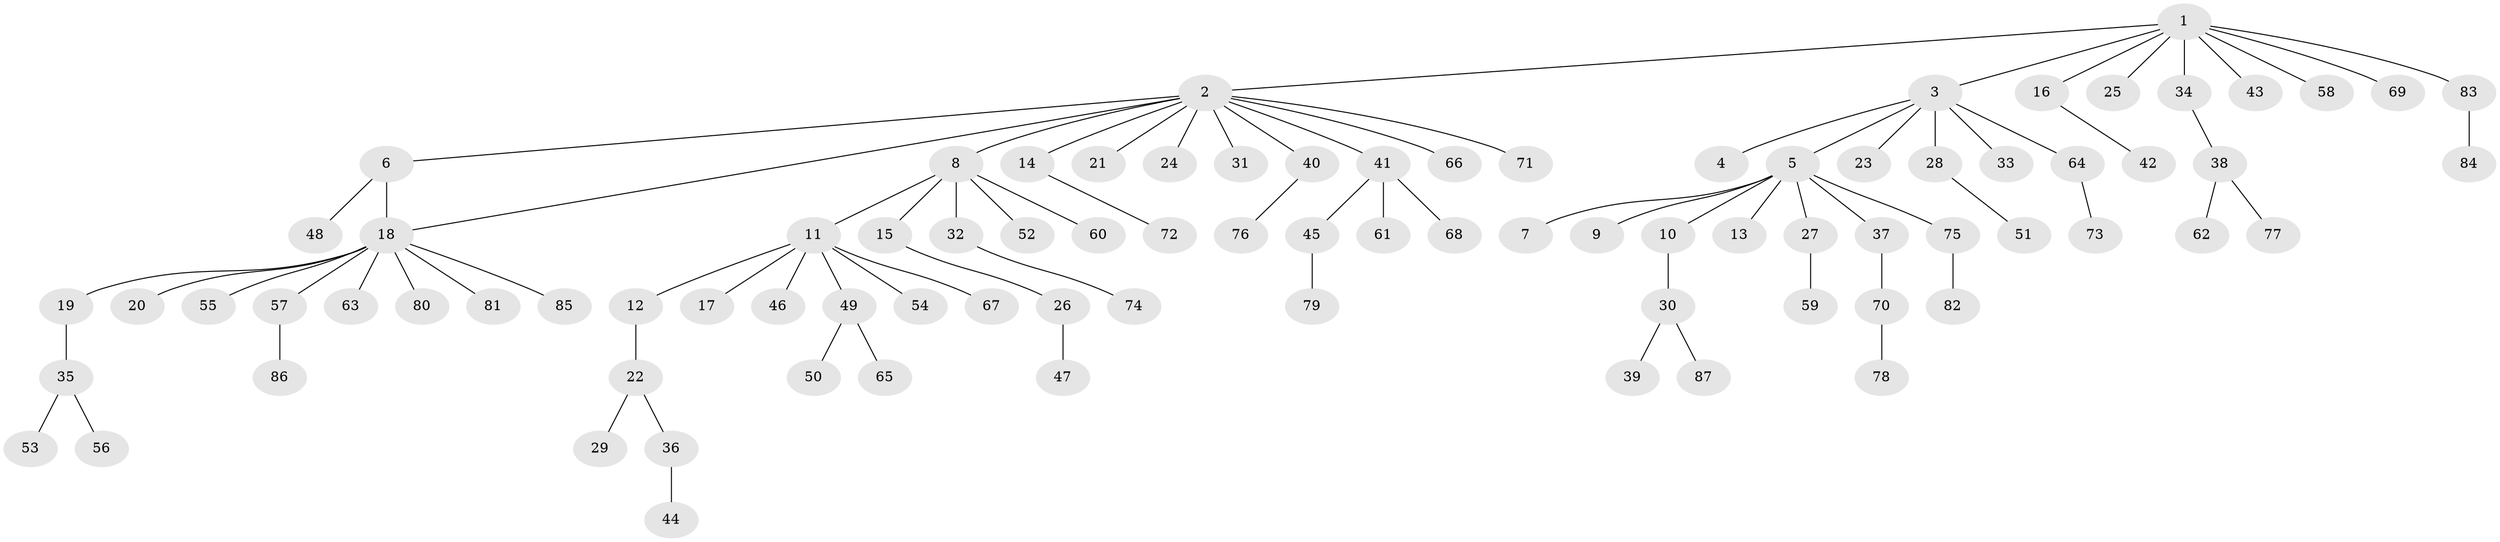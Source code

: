 // coarse degree distribution, {8: 0.015873015873015872, 11: 0.015873015873015872, 13: 0.015873015873015872, 1: 0.6984126984126984, 3: 0.047619047619047616, 6: 0.031746031746031744, 2: 0.15873015873015872, 9: 0.015873015873015872}
// Generated by graph-tools (version 1.1) at 2025/41/03/06/25 10:41:46]
// undirected, 87 vertices, 87 edges
graph export_dot {
graph [start="1"]
  node [color=gray90,style=filled];
  1;
  2;
  3;
  4;
  5;
  6;
  7;
  8;
  9;
  10;
  11;
  12;
  13;
  14;
  15;
  16;
  17;
  18;
  19;
  20;
  21;
  22;
  23;
  24;
  25;
  26;
  27;
  28;
  29;
  30;
  31;
  32;
  33;
  34;
  35;
  36;
  37;
  38;
  39;
  40;
  41;
  42;
  43;
  44;
  45;
  46;
  47;
  48;
  49;
  50;
  51;
  52;
  53;
  54;
  55;
  56;
  57;
  58;
  59;
  60;
  61;
  62;
  63;
  64;
  65;
  66;
  67;
  68;
  69;
  70;
  71;
  72;
  73;
  74;
  75;
  76;
  77;
  78;
  79;
  80;
  81;
  82;
  83;
  84;
  85;
  86;
  87;
  1 -- 2;
  1 -- 3;
  1 -- 16;
  1 -- 25;
  1 -- 34;
  1 -- 43;
  1 -- 58;
  1 -- 69;
  1 -- 83;
  2 -- 6;
  2 -- 8;
  2 -- 14;
  2 -- 18;
  2 -- 21;
  2 -- 24;
  2 -- 31;
  2 -- 40;
  2 -- 41;
  2 -- 66;
  2 -- 71;
  3 -- 4;
  3 -- 5;
  3 -- 23;
  3 -- 28;
  3 -- 33;
  3 -- 64;
  5 -- 7;
  5 -- 9;
  5 -- 10;
  5 -- 13;
  5 -- 27;
  5 -- 37;
  5 -- 75;
  6 -- 18;
  6 -- 48;
  8 -- 11;
  8 -- 15;
  8 -- 32;
  8 -- 52;
  8 -- 60;
  10 -- 30;
  11 -- 12;
  11 -- 17;
  11 -- 46;
  11 -- 49;
  11 -- 54;
  11 -- 67;
  12 -- 22;
  14 -- 72;
  15 -- 26;
  16 -- 42;
  18 -- 19;
  18 -- 20;
  18 -- 55;
  18 -- 57;
  18 -- 63;
  18 -- 80;
  18 -- 81;
  18 -- 85;
  19 -- 35;
  22 -- 29;
  22 -- 36;
  26 -- 47;
  27 -- 59;
  28 -- 51;
  30 -- 39;
  30 -- 87;
  32 -- 74;
  34 -- 38;
  35 -- 53;
  35 -- 56;
  36 -- 44;
  37 -- 70;
  38 -- 62;
  38 -- 77;
  40 -- 76;
  41 -- 45;
  41 -- 61;
  41 -- 68;
  45 -- 79;
  49 -- 50;
  49 -- 65;
  57 -- 86;
  64 -- 73;
  70 -- 78;
  75 -- 82;
  83 -- 84;
}

